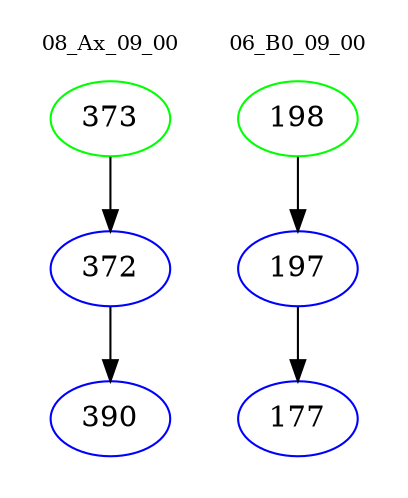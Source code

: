digraph{
subgraph cluster_0 {
color = white
label = "08_Ax_09_00";
fontsize=10;
T0_373 [label="373", color="green"]
T0_373 -> T0_372 [color="black"]
T0_372 [label="372", color="blue"]
T0_372 -> T0_390 [color="black"]
T0_390 [label="390", color="blue"]
}
subgraph cluster_1 {
color = white
label = "06_B0_09_00";
fontsize=10;
T1_198 [label="198", color="green"]
T1_198 -> T1_197 [color="black"]
T1_197 [label="197", color="blue"]
T1_197 -> T1_177 [color="black"]
T1_177 [label="177", color="blue"]
}
}
